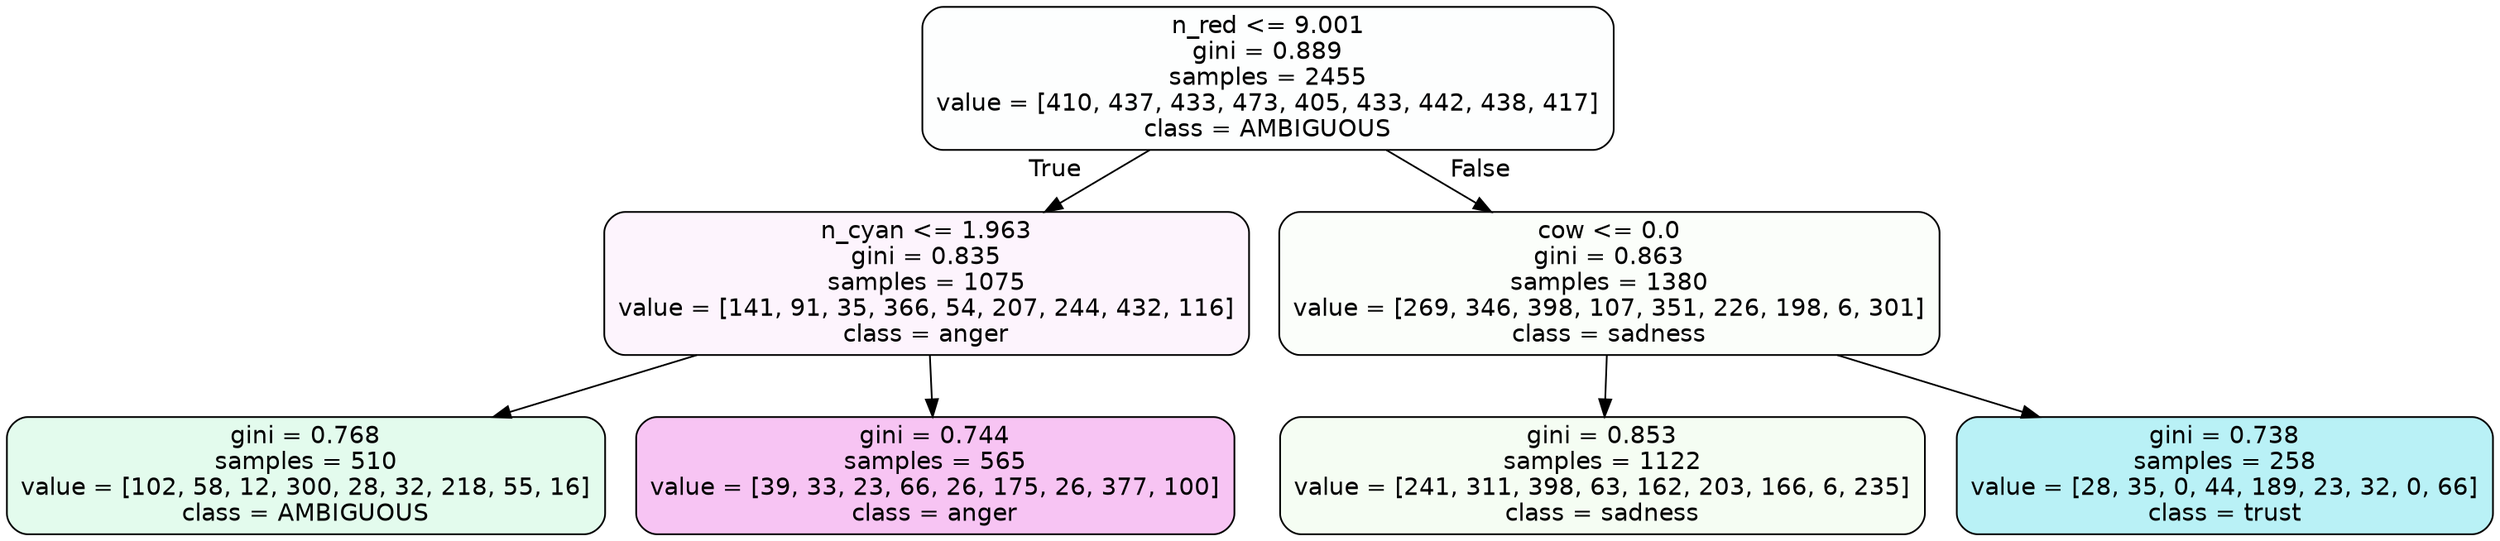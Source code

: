 digraph Tree {
node [shape=box, style="filled, rounded", color="black", fontname=helvetica] ;
edge [fontname=helvetica] ;
0 [label="n_red <= 9.001\ngini = 0.889\nsamples = 2455\nvalue = [410, 437, 433, 473, 405, 433, 442, 438, 417]\nclass = AMBIGUOUS", fillcolor="#39e58102"] ;
1 [label="n_cyan <= 1.963\ngini = 0.835\nsamples = 1075\nvalue = [141, 91, 35, 366, 54, 207, 244, 432, 116]\nclass = anger", fillcolor="#e539d70d"] ;
0 -> 1 [labeldistance=2.5, labelangle=45, headlabel="True"] ;
2 [label="gini = 0.768\nsamples = 510\nvalue = [102, 58, 12, 300, 28, 32, 218, 55, 16]\nclass = AMBIGUOUS", fillcolor="#39e58123"] ;
1 -> 2 ;
3 [label="gini = 0.744\nsamples = 565\nvalue = [39, 33, 23, 66, 26, 175, 26, 377, 100]\nclass = anger", fillcolor="#e539d74b"] ;
1 -> 3 ;
4 [label="cow <= 0.0\ngini = 0.863\nsamples = 1380\nvalue = [269, 346, 398, 107, 351, 226, 198, 6, 301]\nclass = sadness", fillcolor="#64e53906"] ;
0 -> 4 [labeldistance=2.5, labelangle=-45, headlabel="False"] ;
5 [label="gini = 0.853\nsamples = 1122\nvalue = [241, 311, 398, 63, 162, 203, 166, 6, 235]\nclass = sadness", fillcolor="#64e5390f"] ;
4 -> 5 ;
6 [label="gini = 0.738\nsamples = 258\nvalue = [28, 35, 0, 44, 189, 23, 32, 0, 66]\nclass = trust", fillcolor="#39d7e559"] ;
4 -> 6 ;
}